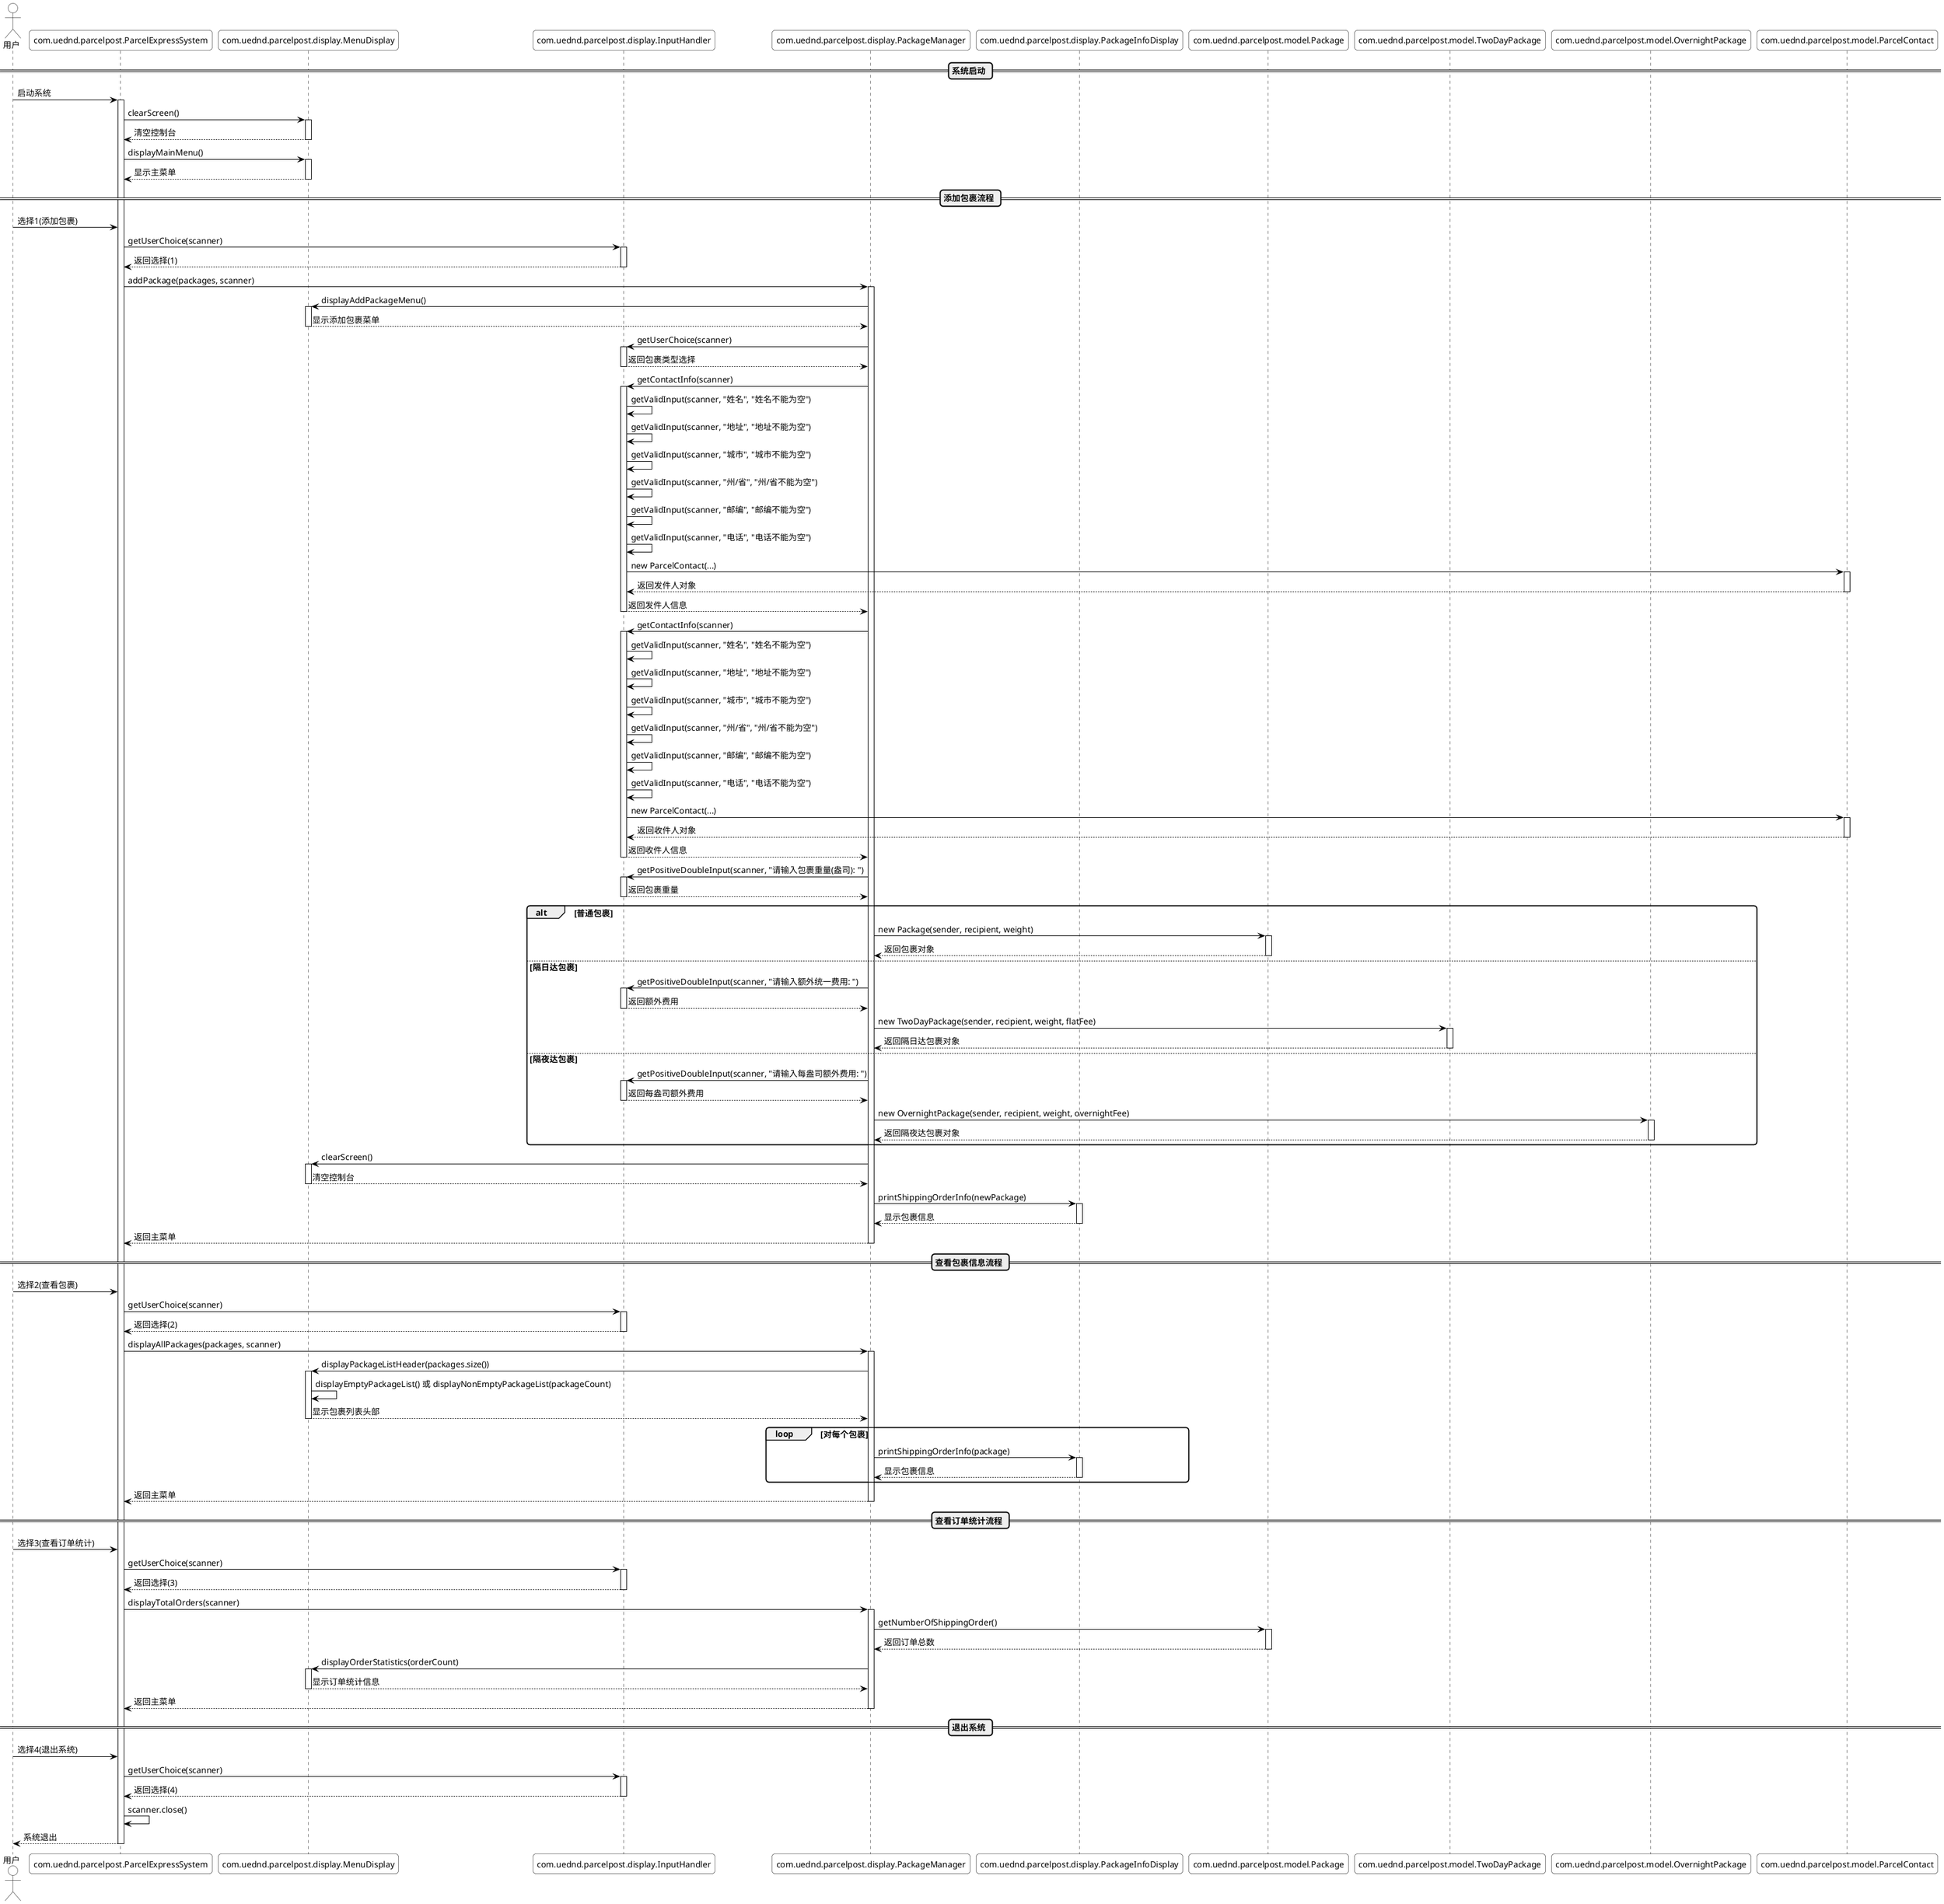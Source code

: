 @startuml 包裹快递服务系统时序图

skinparam backgroundColor white
skinparam handwritten false
skinparam defaultFontName Microsoft YaHei
skinparam defaultFontSize 14
skinparam roundCorner 10
skinparam shadowing false

skinparam sequence {
  ArrowColor #000000
  ActorBorderColor #000000
  LifeLineBorderColor #000000
  LifeLineBackgroundColor #FFFFFF
  ParticipantBorderColor #000000
  ParticipantBackgroundColor #FFFFFF
  ParticipantFontColor #000000
  ActorBackgroundColor #FFFFFF
  ActorFontColor #000000
}

actor 用户
participant "com.uednd.parcelpost.ParcelExpressSystem" as Main
participant "com.uednd.parcelpost.display.MenuDisplay" as Menu
participant "com.uednd.parcelpost.display.InputHandler" as Input
participant "com.uednd.parcelpost.display.PackageManager" as Manager
participant "com.uednd.parcelpost.display.PackageInfoDisplay" as Display
participant "com.uednd.parcelpost.model.Package" as Package
participant "com.uednd.parcelpost.model.TwoDayPackage" as TwoDay
participant "com.uednd.parcelpost.model.OvernightPackage" as Overnight
participant "com.uednd.parcelpost.model.ParcelContact" as Contact

== 系统启动 ==
用户 -> Main: 启动系统
activate Main
Main -> Menu: clearScreen()
activate Menu
Menu --> Main: 清空控制台
deactivate Menu
Main -> Menu: displayMainMenu()
activate Menu
Menu --> Main: 显示主菜单
deactivate Menu

== 添加包裹流程 ==
用户 -> Main: 选择1(添加包裹)
Main -> Input: getUserChoice(scanner)
activate Input
Input --> Main: 返回选择(1)
deactivate Input

Main -> Manager: addPackage(packages, scanner)
activate Manager
Manager -> Menu: displayAddPackageMenu()
activate Menu
Menu --> Manager: 显示添加包裹菜单
deactivate Menu

Manager -> Input: getUserChoice(scanner)
activate Input
Input --> Manager: 返回包裹类型选择
deactivate Input

Manager -> Input: getContactInfo(scanner)
activate Input
Input -> Input: getValidInput(scanner, "姓名", "姓名不能为空")
Input -> Input: getValidInput(scanner, "地址", "地址不能为空")
Input -> Input: getValidInput(scanner, "城市", "城市不能为空")
Input -> Input: getValidInput(scanner, "州/省", "州/省不能为空")
Input -> Input: getValidInput(scanner, "邮编", "邮编不能为空")
Input -> Input: getValidInput(scanner, "电话", "电话不能为空")
Input -> Contact: new ParcelContact(...)
activate Contact
Contact --> Input: 返回发件人对象
deactivate Contact
Input --> Manager: 返回发件人信息
deactivate Input

Manager -> Input: getContactInfo(scanner)
activate Input
Input -> Input: getValidInput(scanner, "姓名", "姓名不能为空")
Input -> Input: getValidInput(scanner, "地址", "地址不能为空")
Input -> Input: getValidInput(scanner, "城市", "城市不能为空")
Input -> Input: getValidInput(scanner, "州/省", "州/省不能为空")
Input -> Input: getValidInput(scanner, "邮编", "邮编不能为空")
Input -> Input: getValidInput(scanner, "电话", "电话不能为空")
Input -> Contact: new ParcelContact(...)
activate Contact
Contact --> Input: 返回收件人对象
deactivate Contact
Input --> Manager: 返回收件人信息
deactivate Input

Manager -> Input: getPositiveDoubleInput(scanner, "请输入包裹重量(盎司): ")
activate Input
Input --> Manager: 返回包裹重量
deactivate Input

alt 普通包裹
  Manager -> Package: new Package(sender, recipient, weight)
  activate Package
  Package --> Manager: 返回包裹对象
  deactivate Package
else 隔日达包裹
  Manager -> Input: getPositiveDoubleInput(scanner, "请输入额外统一费用: ")
  activate Input
  Input --> Manager: 返回额外费用
  deactivate Input
  Manager -> TwoDay: new TwoDayPackage(sender, recipient, weight, flatFee)
  activate TwoDay
  TwoDay --> Manager: 返回隔日达包裹对象
  deactivate TwoDay
else 隔夜达包裹
  Manager -> Input: getPositiveDoubleInput(scanner, "请输入每盎司额外费用: ")
  activate Input
  Input --> Manager: 返回每盎司额外费用
  deactivate Input
  Manager -> Overnight: new OvernightPackage(sender, recipient, weight, overnightFee)
  activate Overnight
  Overnight --> Manager: 返回隔夜达包裹对象
  deactivate Overnight
end

Manager -> Menu: clearScreen()
activate Menu
Menu --> Manager: 清空控制台
deactivate Menu

Manager -> Display: printShippingOrderInfo(newPackage)
activate Display
Display --> Manager: 显示包裹信息
deactivate Display
Manager --> Main: 返回主菜单
deactivate Manager

== 查看包裹信息流程 ==
用户 -> Main: 选择2(查看包裹)
Main -> Input: getUserChoice(scanner)
activate Input
Input --> Main: 返回选择(2)
deactivate Input

Main -> Manager: displayAllPackages(packages, scanner)
activate Manager
Manager -> Menu: displayPackageListHeader(packages.size())
activate Menu
Menu -> Menu: displayEmptyPackageList() 或 displayNonEmptyPackageList(packageCount)
Menu --> Manager: 显示包裹列表头部
deactivate Menu

loop 对每个包裹
  Manager -> Display: printShippingOrderInfo(package)
  activate Display
  Display --> Manager: 显示包裹信息
  deactivate Display
end
Manager --> Main: 返回主菜单
deactivate Manager

== 查看订单统计流程 ==
用户 -> Main: 选择3(查看订单统计)
Main -> Input: getUserChoice(scanner)
activate Input
Input --> Main: 返回选择(3)
deactivate Input

Main -> Manager: displayTotalOrders(scanner)
activate Manager
Manager -> Package: getNumberOfShippingOrder()
activate Package
Package --> Manager: 返回订单总数
deactivate Package
Manager -> Menu: displayOrderStatistics(orderCount)
activate Menu
Menu --> Manager: 显示订单统计信息
deactivate Menu
Manager --> Main: 返回主菜单
deactivate Manager

== 退出系统 ==
用户 -> Main: 选择4(退出系统)
Main -> Input: getUserChoice(scanner)
activate Input
Input --> Main: 返回选择(4)
deactivate Input
Main -> Main: scanner.close()
Main --> 用户: 系统退出
deactivate Main

@enduml